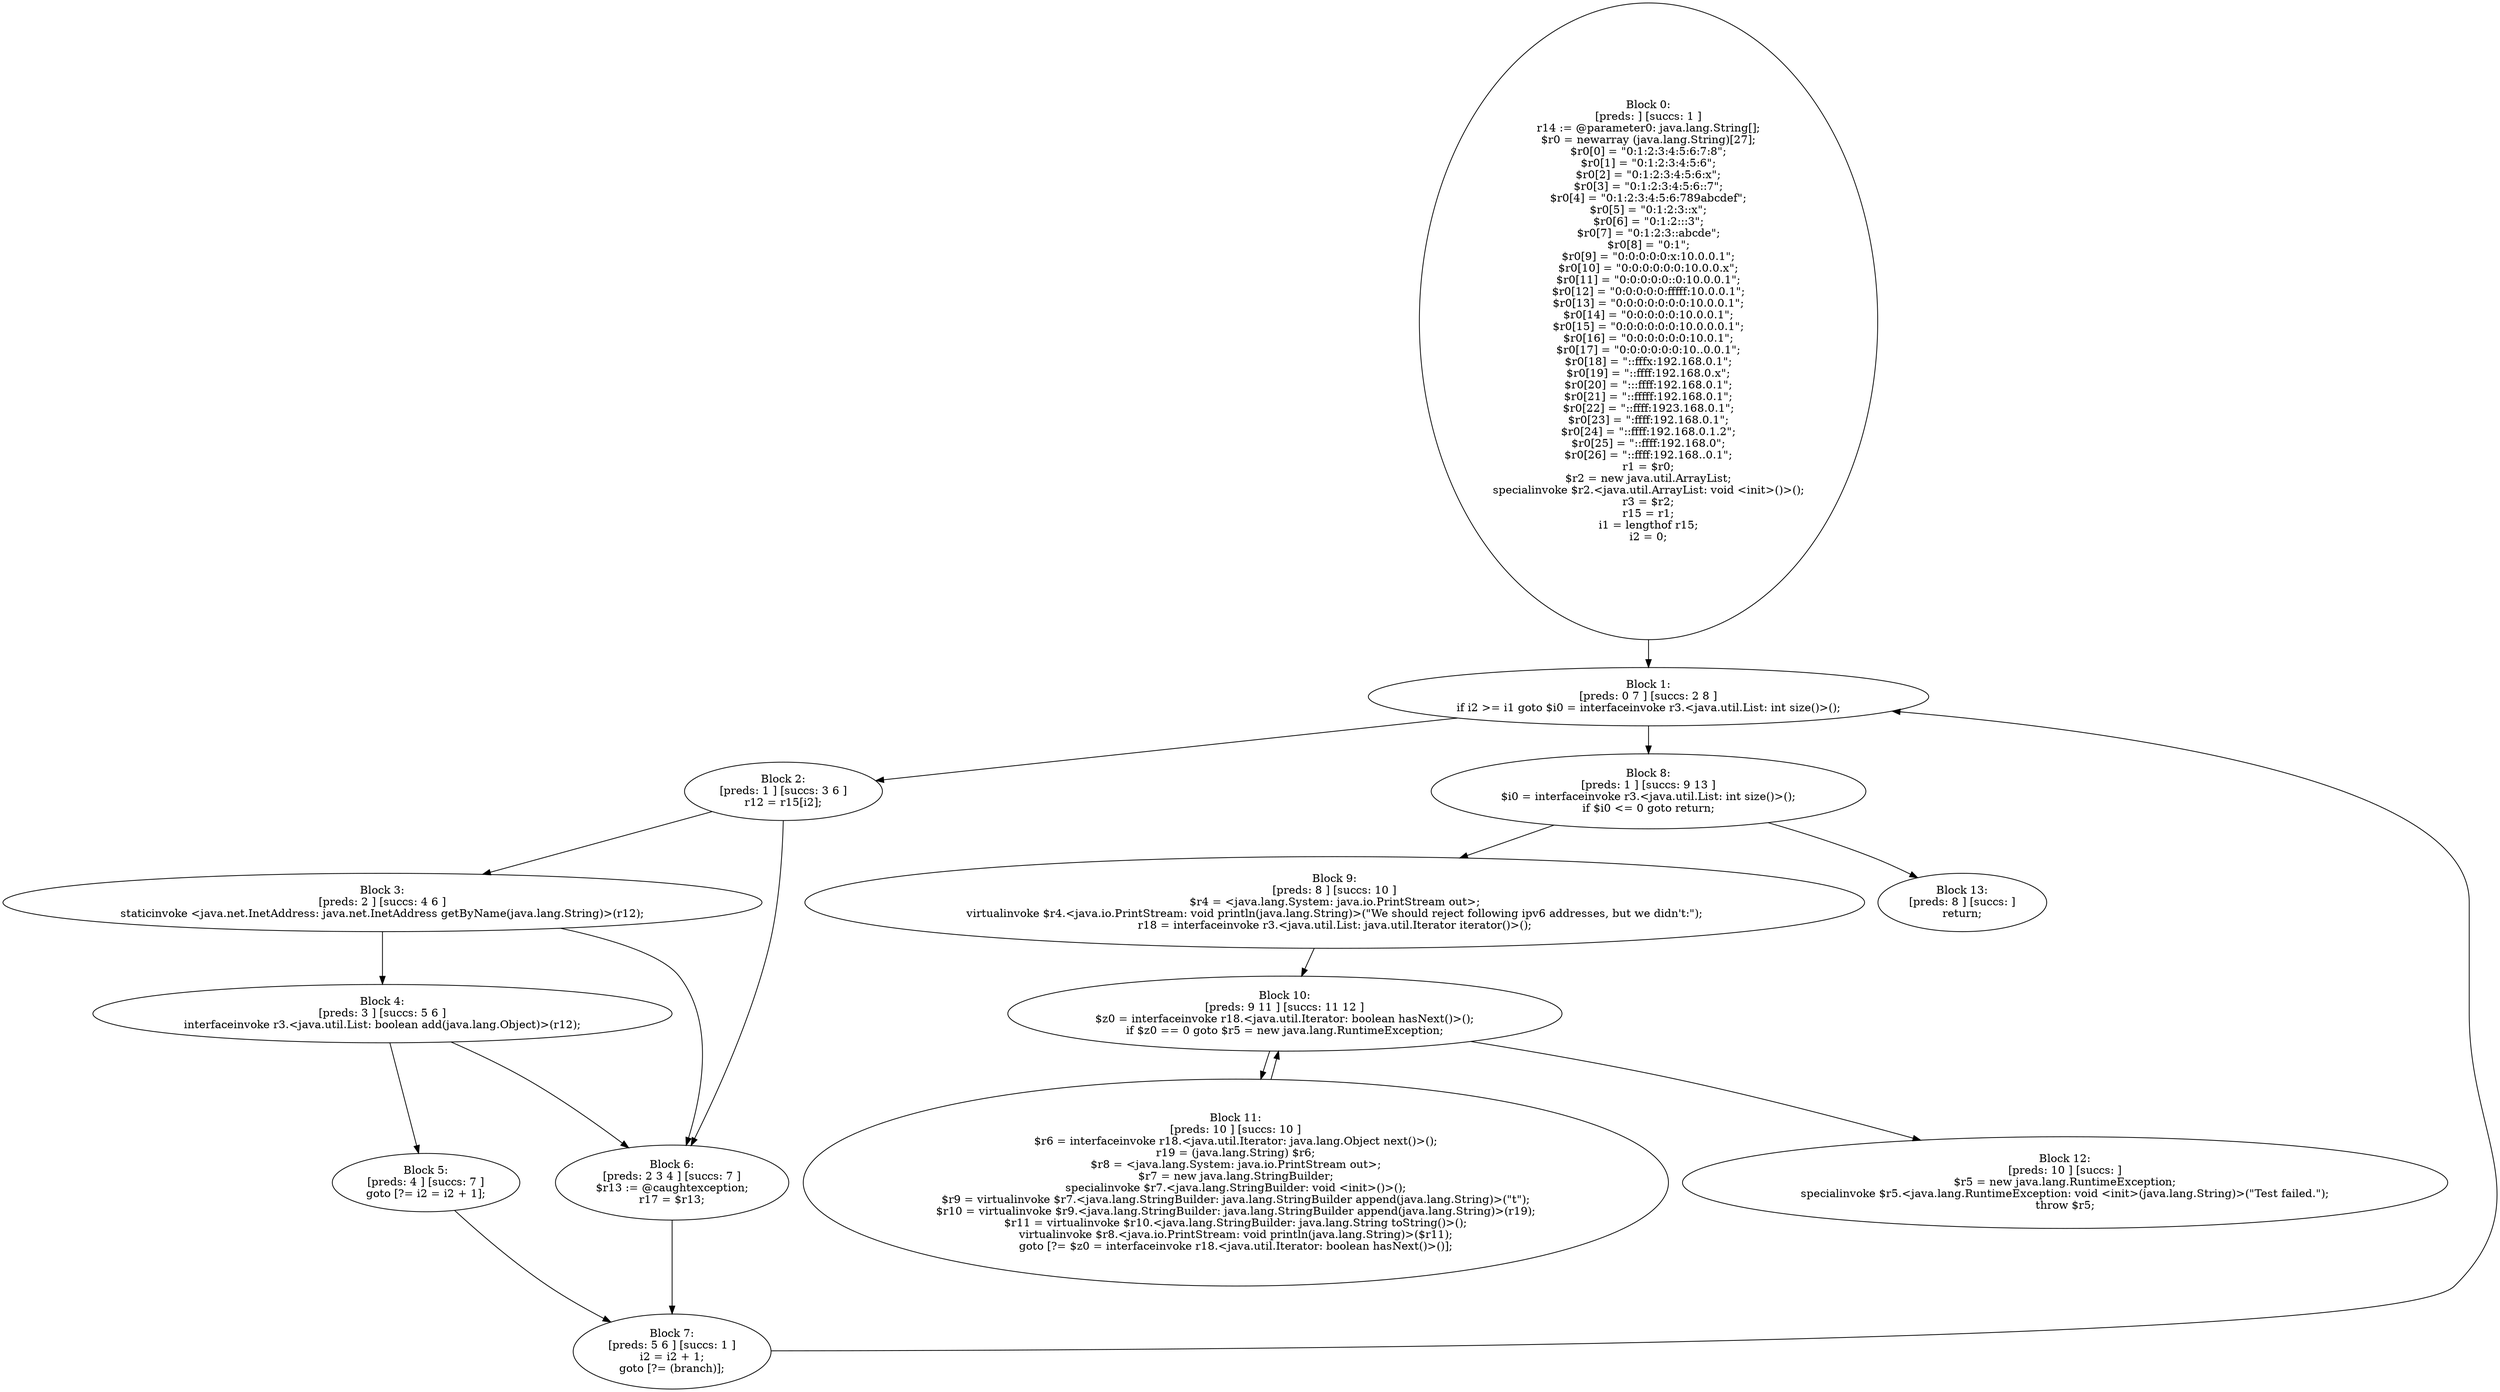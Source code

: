 digraph "unitGraph" {
    "Block 0:
[preds: ] [succs: 1 ]
r14 := @parameter0: java.lang.String[];
$r0 = newarray (java.lang.String)[27];
$r0[0] = \"0:1:2:3:4:5:6:7:8\";
$r0[1] = \"0:1:2:3:4:5:6\";
$r0[2] = \"0:1:2:3:4:5:6:x\";
$r0[3] = \"0:1:2:3:4:5:6::7\";
$r0[4] = \"0:1:2:3:4:5:6:789abcdef\";
$r0[5] = \"0:1:2:3::x\";
$r0[6] = \"0:1:2:::3\";
$r0[7] = \"0:1:2:3::abcde\";
$r0[8] = \"0:1\";
$r0[9] = \"0:0:0:0:0:x:10.0.0.1\";
$r0[10] = \"0:0:0:0:0:0:10.0.0.x\";
$r0[11] = \"0:0:0:0:0::0:10.0.0.1\";
$r0[12] = \"0:0:0:0:0:fffff:10.0.0.1\";
$r0[13] = \"0:0:0:0:0:0:0:10.0.0.1\";
$r0[14] = \"0:0:0:0:0:10.0.0.1\";
$r0[15] = \"0:0:0:0:0:0:10.0.0.0.1\";
$r0[16] = \"0:0:0:0:0:0:10.0.1\";
$r0[17] = \"0:0:0:0:0:0:10..0.0.1\";
$r0[18] = \"::fffx:192.168.0.1\";
$r0[19] = \"::ffff:192.168.0.x\";
$r0[20] = \":::ffff:192.168.0.1\";
$r0[21] = \"::fffff:192.168.0.1\";
$r0[22] = \"::ffff:1923.168.0.1\";
$r0[23] = \":ffff:192.168.0.1\";
$r0[24] = \"::ffff:192.168.0.1.2\";
$r0[25] = \"::ffff:192.168.0\";
$r0[26] = \"::ffff:192.168..0.1\";
r1 = $r0;
$r2 = new java.util.ArrayList;
specialinvoke $r2.<java.util.ArrayList: void <init>()>();
r3 = $r2;
r15 = r1;
i1 = lengthof r15;
i2 = 0;
"
    "Block 1:
[preds: 0 7 ] [succs: 2 8 ]
if i2 >= i1 goto $i0 = interfaceinvoke r3.<java.util.List: int size()>();
"
    "Block 2:
[preds: 1 ] [succs: 3 6 ]
r12 = r15[i2];
"
    "Block 3:
[preds: 2 ] [succs: 4 6 ]
staticinvoke <java.net.InetAddress: java.net.InetAddress getByName(java.lang.String)>(r12);
"
    "Block 4:
[preds: 3 ] [succs: 5 6 ]
interfaceinvoke r3.<java.util.List: boolean add(java.lang.Object)>(r12);
"
    "Block 5:
[preds: 4 ] [succs: 7 ]
goto [?= i2 = i2 + 1];
"
    "Block 6:
[preds: 2 3 4 ] [succs: 7 ]
$r13 := @caughtexception;
r17 = $r13;
"
    "Block 7:
[preds: 5 6 ] [succs: 1 ]
i2 = i2 + 1;
goto [?= (branch)];
"
    "Block 8:
[preds: 1 ] [succs: 9 13 ]
$i0 = interfaceinvoke r3.<java.util.List: int size()>();
if $i0 <= 0 goto return;
"
    "Block 9:
[preds: 8 ] [succs: 10 ]
$r4 = <java.lang.System: java.io.PrintStream out>;
virtualinvoke $r4.<java.io.PrintStream: void println(java.lang.String)>(\"We should reject following ipv6 addresses, but we didn\'t:\");
r18 = interfaceinvoke r3.<java.util.List: java.util.Iterator iterator()>();
"
    "Block 10:
[preds: 9 11 ] [succs: 11 12 ]
$z0 = interfaceinvoke r18.<java.util.Iterator: boolean hasNext()>();
if $z0 == 0 goto $r5 = new java.lang.RuntimeException;
"
    "Block 11:
[preds: 10 ] [succs: 10 ]
$r6 = interfaceinvoke r18.<java.util.Iterator: java.lang.Object next()>();
r19 = (java.lang.String) $r6;
$r8 = <java.lang.System: java.io.PrintStream out>;
$r7 = new java.lang.StringBuilder;
specialinvoke $r7.<java.lang.StringBuilder: void <init>()>();
$r9 = virtualinvoke $r7.<java.lang.StringBuilder: java.lang.StringBuilder append(java.lang.String)>(\"\t\");
$r10 = virtualinvoke $r9.<java.lang.StringBuilder: java.lang.StringBuilder append(java.lang.String)>(r19);
$r11 = virtualinvoke $r10.<java.lang.StringBuilder: java.lang.String toString()>();
virtualinvoke $r8.<java.io.PrintStream: void println(java.lang.String)>($r11);
goto [?= $z0 = interfaceinvoke r18.<java.util.Iterator: boolean hasNext()>()];
"
    "Block 12:
[preds: 10 ] [succs: ]
$r5 = new java.lang.RuntimeException;
specialinvoke $r5.<java.lang.RuntimeException: void <init>(java.lang.String)>(\"Test failed.\");
throw $r5;
"
    "Block 13:
[preds: 8 ] [succs: ]
return;
"
    "Block 0:
[preds: ] [succs: 1 ]
r14 := @parameter0: java.lang.String[];
$r0 = newarray (java.lang.String)[27];
$r0[0] = \"0:1:2:3:4:5:6:7:8\";
$r0[1] = \"0:1:2:3:4:5:6\";
$r0[2] = \"0:1:2:3:4:5:6:x\";
$r0[3] = \"0:1:2:3:4:5:6::7\";
$r0[4] = \"0:1:2:3:4:5:6:789abcdef\";
$r0[5] = \"0:1:2:3::x\";
$r0[6] = \"0:1:2:::3\";
$r0[7] = \"0:1:2:3::abcde\";
$r0[8] = \"0:1\";
$r0[9] = \"0:0:0:0:0:x:10.0.0.1\";
$r0[10] = \"0:0:0:0:0:0:10.0.0.x\";
$r0[11] = \"0:0:0:0:0::0:10.0.0.1\";
$r0[12] = \"0:0:0:0:0:fffff:10.0.0.1\";
$r0[13] = \"0:0:0:0:0:0:0:10.0.0.1\";
$r0[14] = \"0:0:0:0:0:10.0.0.1\";
$r0[15] = \"0:0:0:0:0:0:10.0.0.0.1\";
$r0[16] = \"0:0:0:0:0:0:10.0.1\";
$r0[17] = \"0:0:0:0:0:0:10..0.0.1\";
$r0[18] = \"::fffx:192.168.0.1\";
$r0[19] = \"::ffff:192.168.0.x\";
$r0[20] = \":::ffff:192.168.0.1\";
$r0[21] = \"::fffff:192.168.0.1\";
$r0[22] = \"::ffff:1923.168.0.1\";
$r0[23] = \":ffff:192.168.0.1\";
$r0[24] = \"::ffff:192.168.0.1.2\";
$r0[25] = \"::ffff:192.168.0\";
$r0[26] = \"::ffff:192.168..0.1\";
r1 = $r0;
$r2 = new java.util.ArrayList;
specialinvoke $r2.<java.util.ArrayList: void <init>()>();
r3 = $r2;
r15 = r1;
i1 = lengthof r15;
i2 = 0;
"->"Block 1:
[preds: 0 7 ] [succs: 2 8 ]
if i2 >= i1 goto $i0 = interfaceinvoke r3.<java.util.List: int size()>();
";
    "Block 1:
[preds: 0 7 ] [succs: 2 8 ]
if i2 >= i1 goto $i0 = interfaceinvoke r3.<java.util.List: int size()>();
"->"Block 2:
[preds: 1 ] [succs: 3 6 ]
r12 = r15[i2];
";
    "Block 1:
[preds: 0 7 ] [succs: 2 8 ]
if i2 >= i1 goto $i0 = interfaceinvoke r3.<java.util.List: int size()>();
"->"Block 8:
[preds: 1 ] [succs: 9 13 ]
$i0 = interfaceinvoke r3.<java.util.List: int size()>();
if $i0 <= 0 goto return;
";
    "Block 2:
[preds: 1 ] [succs: 3 6 ]
r12 = r15[i2];
"->"Block 3:
[preds: 2 ] [succs: 4 6 ]
staticinvoke <java.net.InetAddress: java.net.InetAddress getByName(java.lang.String)>(r12);
";
    "Block 2:
[preds: 1 ] [succs: 3 6 ]
r12 = r15[i2];
"->"Block 6:
[preds: 2 3 4 ] [succs: 7 ]
$r13 := @caughtexception;
r17 = $r13;
";
    "Block 3:
[preds: 2 ] [succs: 4 6 ]
staticinvoke <java.net.InetAddress: java.net.InetAddress getByName(java.lang.String)>(r12);
"->"Block 4:
[preds: 3 ] [succs: 5 6 ]
interfaceinvoke r3.<java.util.List: boolean add(java.lang.Object)>(r12);
";
    "Block 3:
[preds: 2 ] [succs: 4 6 ]
staticinvoke <java.net.InetAddress: java.net.InetAddress getByName(java.lang.String)>(r12);
"->"Block 6:
[preds: 2 3 4 ] [succs: 7 ]
$r13 := @caughtexception;
r17 = $r13;
";
    "Block 4:
[preds: 3 ] [succs: 5 6 ]
interfaceinvoke r3.<java.util.List: boolean add(java.lang.Object)>(r12);
"->"Block 5:
[preds: 4 ] [succs: 7 ]
goto [?= i2 = i2 + 1];
";
    "Block 4:
[preds: 3 ] [succs: 5 6 ]
interfaceinvoke r3.<java.util.List: boolean add(java.lang.Object)>(r12);
"->"Block 6:
[preds: 2 3 4 ] [succs: 7 ]
$r13 := @caughtexception;
r17 = $r13;
";
    "Block 5:
[preds: 4 ] [succs: 7 ]
goto [?= i2 = i2 + 1];
"->"Block 7:
[preds: 5 6 ] [succs: 1 ]
i2 = i2 + 1;
goto [?= (branch)];
";
    "Block 6:
[preds: 2 3 4 ] [succs: 7 ]
$r13 := @caughtexception;
r17 = $r13;
"->"Block 7:
[preds: 5 6 ] [succs: 1 ]
i2 = i2 + 1;
goto [?= (branch)];
";
    "Block 7:
[preds: 5 6 ] [succs: 1 ]
i2 = i2 + 1;
goto [?= (branch)];
"->"Block 1:
[preds: 0 7 ] [succs: 2 8 ]
if i2 >= i1 goto $i0 = interfaceinvoke r3.<java.util.List: int size()>();
";
    "Block 8:
[preds: 1 ] [succs: 9 13 ]
$i0 = interfaceinvoke r3.<java.util.List: int size()>();
if $i0 <= 0 goto return;
"->"Block 9:
[preds: 8 ] [succs: 10 ]
$r4 = <java.lang.System: java.io.PrintStream out>;
virtualinvoke $r4.<java.io.PrintStream: void println(java.lang.String)>(\"We should reject following ipv6 addresses, but we didn\'t:\");
r18 = interfaceinvoke r3.<java.util.List: java.util.Iterator iterator()>();
";
    "Block 8:
[preds: 1 ] [succs: 9 13 ]
$i0 = interfaceinvoke r3.<java.util.List: int size()>();
if $i0 <= 0 goto return;
"->"Block 13:
[preds: 8 ] [succs: ]
return;
";
    "Block 9:
[preds: 8 ] [succs: 10 ]
$r4 = <java.lang.System: java.io.PrintStream out>;
virtualinvoke $r4.<java.io.PrintStream: void println(java.lang.String)>(\"We should reject following ipv6 addresses, but we didn\'t:\");
r18 = interfaceinvoke r3.<java.util.List: java.util.Iterator iterator()>();
"->"Block 10:
[preds: 9 11 ] [succs: 11 12 ]
$z0 = interfaceinvoke r18.<java.util.Iterator: boolean hasNext()>();
if $z0 == 0 goto $r5 = new java.lang.RuntimeException;
";
    "Block 10:
[preds: 9 11 ] [succs: 11 12 ]
$z0 = interfaceinvoke r18.<java.util.Iterator: boolean hasNext()>();
if $z0 == 0 goto $r5 = new java.lang.RuntimeException;
"->"Block 11:
[preds: 10 ] [succs: 10 ]
$r6 = interfaceinvoke r18.<java.util.Iterator: java.lang.Object next()>();
r19 = (java.lang.String) $r6;
$r8 = <java.lang.System: java.io.PrintStream out>;
$r7 = new java.lang.StringBuilder;
specialinvoke $r7.<java.lang.StringBuilder: void <init>()>();
$r9 = virtualinvoke $r7.<java.lang.StringBuilder: java.lang.StringBuilder append(java.lang.String)>(\"\t\");
$r10 = virtualinvoke $r9.<java.lang.StringBuilder: java.lang.StringBuilder append(java.lang.String)>(r19);
$r11 = virtualinvoke $r10.<java.lang.StringBuilder: java.lang.String toString()>();
virtualinvoke $r8.<java.io.PrintStream: void println(java.lang.String)>($r11);
goto [?= $z0 = interfaceinvoke r18.<java.util.Iterator: boolean hasNext()>()];
";
    "Block 10:
[preds: 9 11 ] [succs: 11 12 ]
$z0 = interfaceinvoke r18.<java.util.Iterator: boolean hasNext()>();
if $z0 == 0 goto $r5 = new java.lang.RuntimeException;
"->"Block 12:
[preds: 10 ] [succs: ]
$r5 = new java.lang.RuntimeException;
specialinvoke $r5.<java.lang.RuntimeException: void <init>(java.lang.String)>(\"Test failed.\");
throw $r5;
";
    "Block 11:
[preds: 10 ] [succs: 10 ]
$r6 = interfaceinvoke r18.<java.util.Iterator: java.lang.Object next()>();
r19 = (java.lang.String) $r6;
$r8 = <java.lang.System: java.io.PrintStream out>;
$r7 = new java.lang.StringBuilder;
specialinvoke $r7.<java.lang.StringBuilder: void <init>()>();
$r9 = virtualinvoke $r7.<java.lang.StringBuilder: java.lang.StringBuilder append(java.lang.String)>(\"\t\");
$r10 = virtualinvoke $r9.<java.lang.StringBuilder: java.lang.StringBuilder append(java.lang.String)>(r19);
$r11 = virtualinvoke $r10.<java.lang.StringBuilder: java.lang.String toString()>();
virtualinvoke $r8.<java.io.PrintStream: void println(java.lang.String)>($r11);
goto [?= $z0 = interfaceinvoke r18.<java.util.Iterator: boolean hasNext()>()];
"->"Block 10:
[preds: 9 11 ] [succs: 11 12 ]
$z0 = interfaceinvoke r18.<java.util.Iterator: boolean hasNext()>();
if $z0 == 0 goto $r5 = new java.lang.RuntimeException;
";
}
